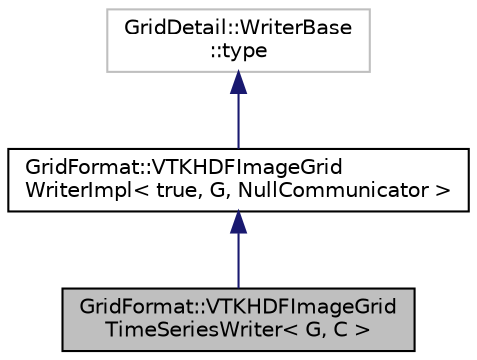 digraph "GridFormat::VTKHDFImageGridTimeSeriesWriter&lt; G, C &gt;"
{
 // LATEX_PDF_SIZE
  edge [fontname="Helvetica",fontsize="10",labelfontname="Helvetica",labelfontsize="10"];
  node [fontname="Helvetica",fontsize="10",shape=record];
  Node1 [label="GridFormat::VTKHDFImageGrid\lTimeSeriesWriter\< G, C \>",height=0.2,width=0.4,color="black", fillcolor="grey75", style="filled", fontcolor="black",tooltip=" "];
  Node2 -> Node1 [dir="back",color="midnightblue",fontsize="10",style="solid",fontname="Helvetica"];
  Node2 [label="GridFormat::VTKHDFImageGrid\lWriterImpl\< true, G, NullCommunicator \>",height=0.2,width=0.4,color="black", fillcolor="white", style="filled",URL="$classGridFormat_1_1VTKHDFImageGridWriterImpl.html",tooltip=" "];
  Node3 -> Node2 [dir="back",color="midnightblue",fontsize="10",style="solid",fontname="Helvetica"];
  Node3 [label="GridDetail::WriterBase\l::type",height=0.2,width=0.4,color="grey75", fillcolor="white", style="filled",tooltip=" "];
}
